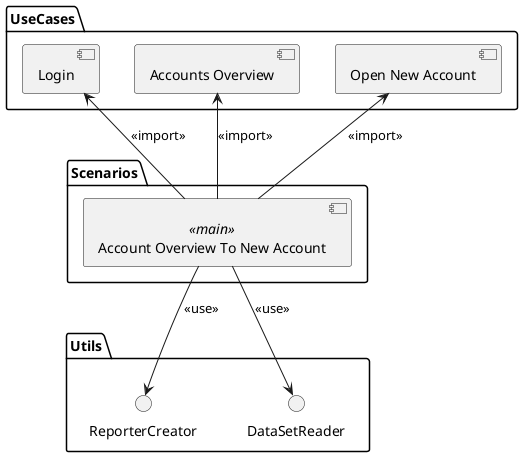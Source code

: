 @startuml ACCOUNT_OVERVIEW_TO_NEW_ACCOUNT_COMPONENTS
skinparam componentStyle uml2

package "Scenarios" {
    component "Account Overview To New Account" <<main>> as overview_to_account_scenario
}

package "UseCases" {
    component "Open New Account" as open_account_usecase
    component "Accounts Overview" as overview_to_account_usecase
    component "Login" as login
}

package "Utils" {
    interface "ReporterCreator" as reporter
    interface "DataSetReader" as dataset_reader
}

overview_to_account_scenario -up-> open_account_usecase: <<import>>
overview_to_account_scenario -up-> overview_to_account_usecase: <<import>>
overview_to_account_scenario -up-> login: <<import>>
overview_to_account_scenario -down-> reporter: <<use>>
overview_to_account_scenario -down-> dataset_reader: <<use>>
@enduml